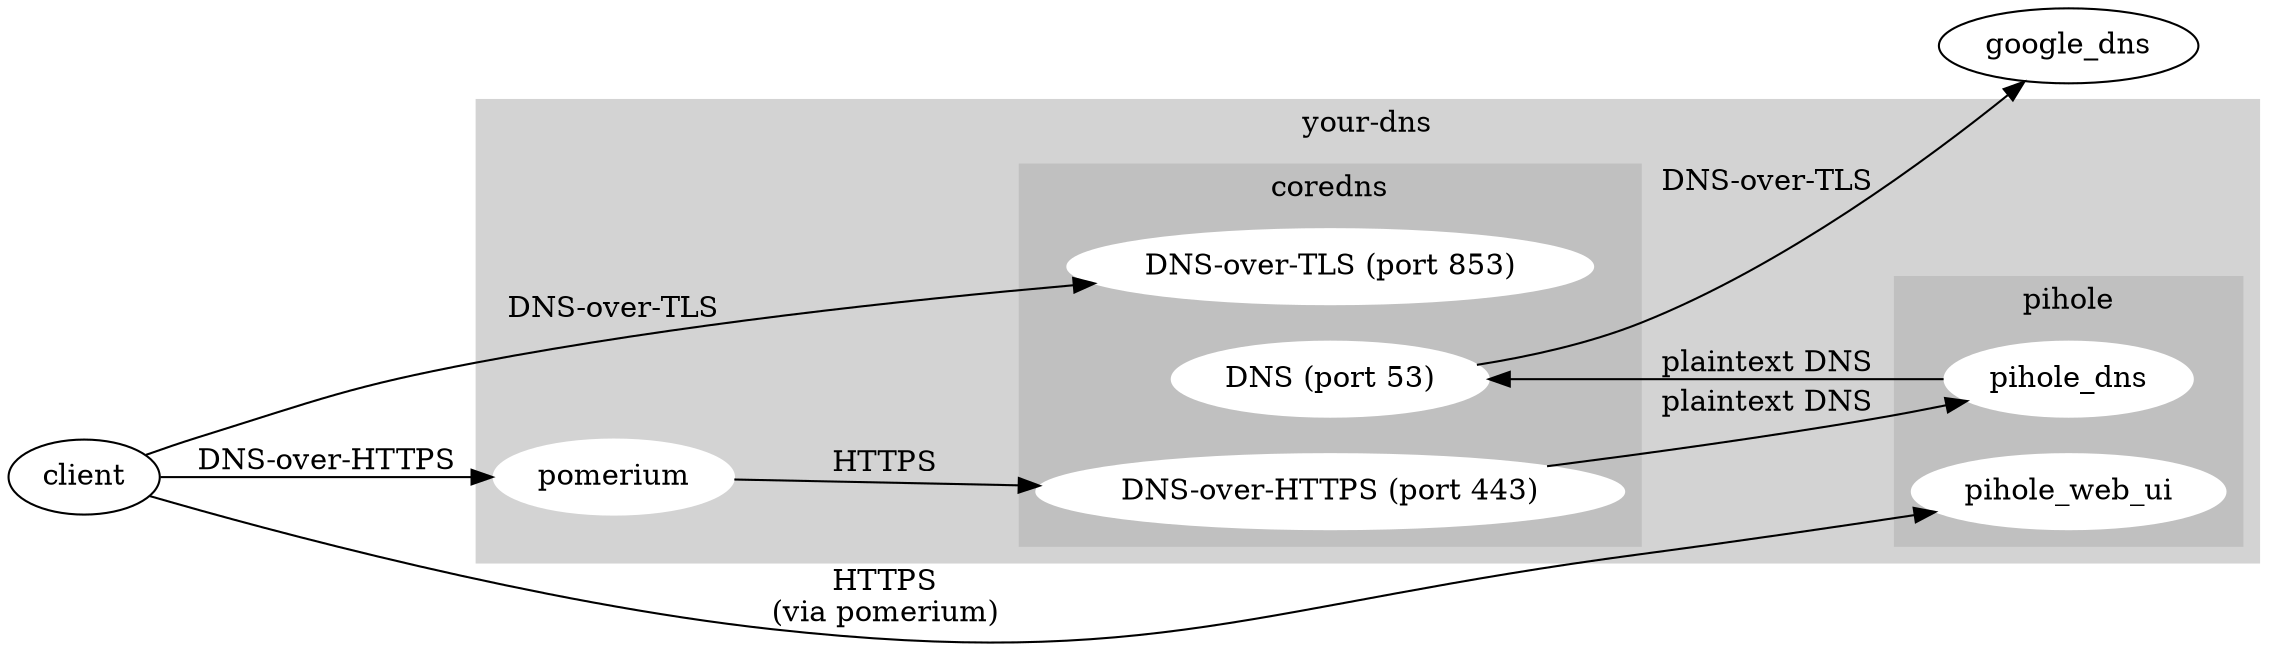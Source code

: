 digraph G {
  rankdir=LR;
  subgraph cluster_0 {
    style=filled;
    color=lightgrey;
    node [style=filled,color=white];
    pomerium -> coredns_DoH [label="HTTPS"];
    coredns_DoH -> pihole_dns [label="plaintext DNS"];
    pihole_dns -> coredns_DNS [label="plaintext DNS"];
    label = "your-dns";
    subgraph cluster_1 {
        style=filled;
        color=grey;
        label="pihole"
        pihole_dns;
        pihole_web_ui;
    }
    subgraph cluster_2 {
        style=filled;
        color=grey;
        label="coredns"
        coredns_DNS [label="DNS (port 53)"];
        coredns_DoT [label="DNS-over-TLS (port 853)"];
        coredns_DoH [label="DNS-over-HTTPS (port 443)"];
    }
  }
  client -> pomerium [label="DNS-over-HTTPS"];
  client -> pihole_web_ui [label="HTTPS\n(via pomerium)"];
  client -> coredns_DoT [label="DNS-over-TLS"];
  coredns_DNS -> google_dns [label="DNS-over-TLS", ltail=cluster_2];
}
